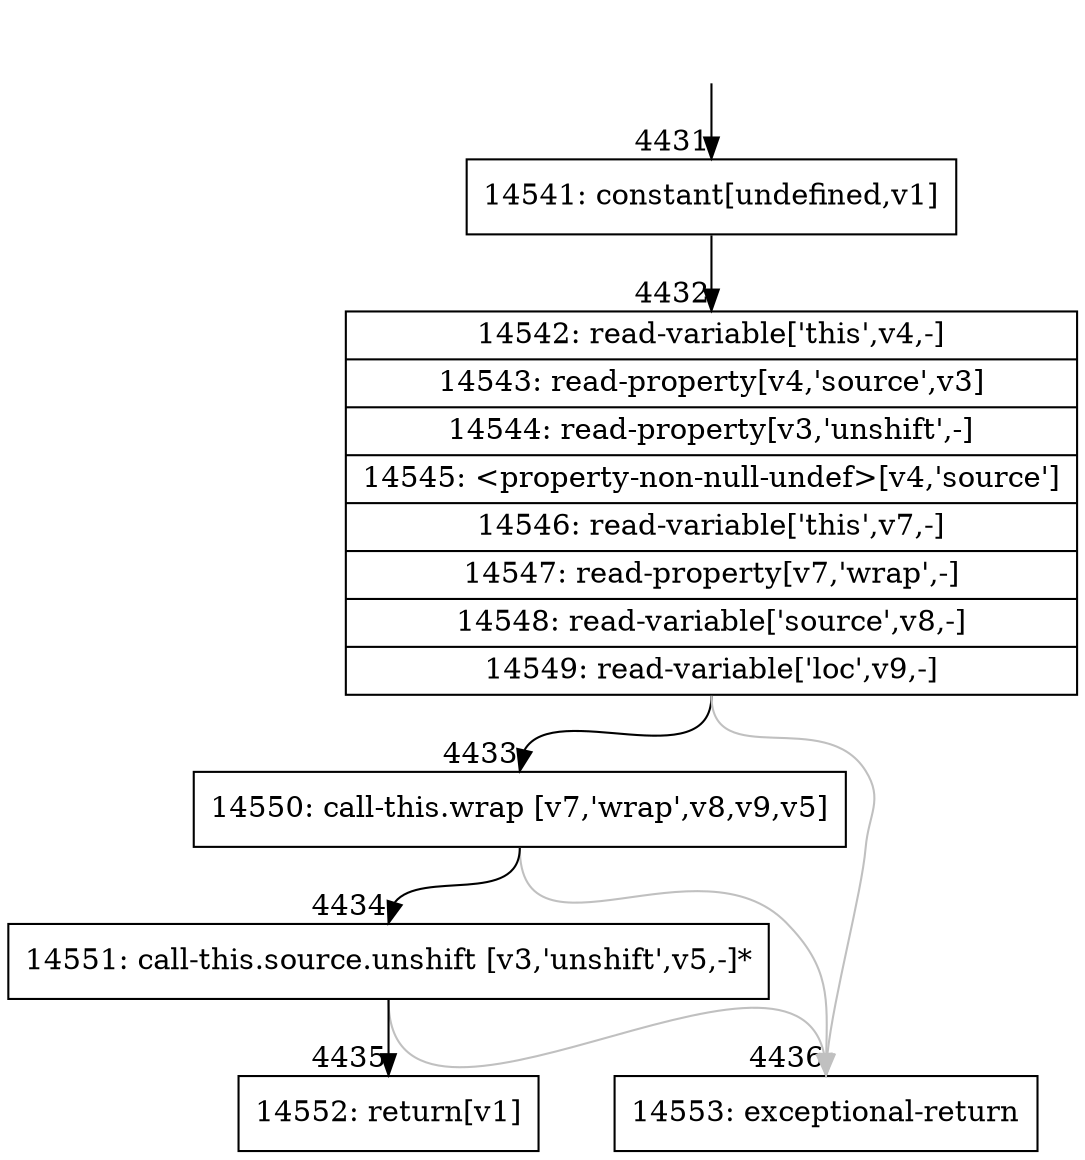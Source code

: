 digraph {
rankdir="TD"
BB_entry191[shape=none,label=""];
BB_entry191 -> BB4431 [tailport=s, headport=n, headlabel="    4431"]
BB4431 [shape=record label="{14541: constant[undefined,v1]}" ] 
BB4431 -> BB4432 [tailport=s, headport=n, headlabel="      4432"]
BB4432 [shape=record label="{14542: read-variable['this',v4,-]|14543: read-property[v4,'source',v3]|14544: read-property[v3,'unshift',-]|14545: \<property-non-null-undef\>[v4,'source']|14546: read-variable['this',v7,-]|14547: read-property[v7,'wrap',-]|14548: read-variable['source',v8,-]|14549: read-variable['loc',v9,-]}" ] 
BB4432 -> BB4433 [tailport=s, headport=n, headlabel="      4433"]
BB4432 -> BB4436 [tailport=s, headport=n, color=gray, headlabel="      4436"]
BB4433 [shape=record label="{14550: call-this.wrap [v7,'wrap',v8,v9,v5]}" ] 
BB4433 -> BB4434 [tailport=s, headport=n, headlabel="      4434"]
BB4433 -> BB4436 [tailport=s, headport=n, color=gray]
BB4434 [shape=record label="{14551: call-this.source.unshift [v3,'unshift',v5,-]*}" ] 
BB4434 -> BB4435 [tailport=s, headport=n, headlabel="      4435"]
BB4434 -> BB4436 [tailport=s, headport=n, color=gray]
BB4435 [shape=record label="{14552: return[v1]}" ] 
BB4436 [shape=record label="{14553: exceptional-return}" ] 
//#$~ 2514
}

